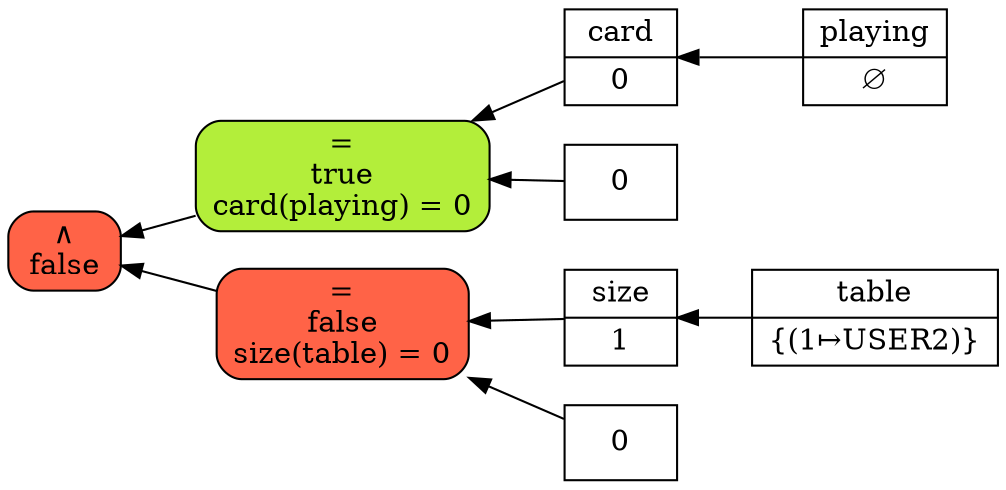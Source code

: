 digraph g {
rankdir=RL;
    Noderoot [label="&and;\nfalse", shape="rect", fillcolor="tomato", style="filled,rounded"]
    Node1 [label="=\ntrue\ncard(playing) = 0", shape="rect", fillcolor="olivedrab2", style="filled,rounded"]
        Node1 -> Noderoot;
    Node2 [label="card|0", shape="record", fillcolor="white", style="filled"]
        Node2 -> Node1;
    Node3 [label="playing|&empty;", shape="record", fillcolor="white", style="filled"]
        Node3 -> Node2;
    Node4 [label="0", shape="record", fillcolor="white", style="filled"]
        Node4 -> Node1;
    Node5 [label="=\nfalse\nsize(table) = 0", shape="rect", fillcolor="tomato", style="filled,rounded"]
        Node5 -> Noderoot;
    Node6 [label="size|1", shape="record", fillcolor="white", style="filled"]
        Node6 -> Node5;
    Node7 [label="table|\{(1&#8614;USER2)\}", shape="record", fillcolor="white", style="filled"]
        Node7 -> Node6;
    Node8 [label="0", shape="record", fillcolor="white", style="filled"]
        Node8 -> Node5;
}
